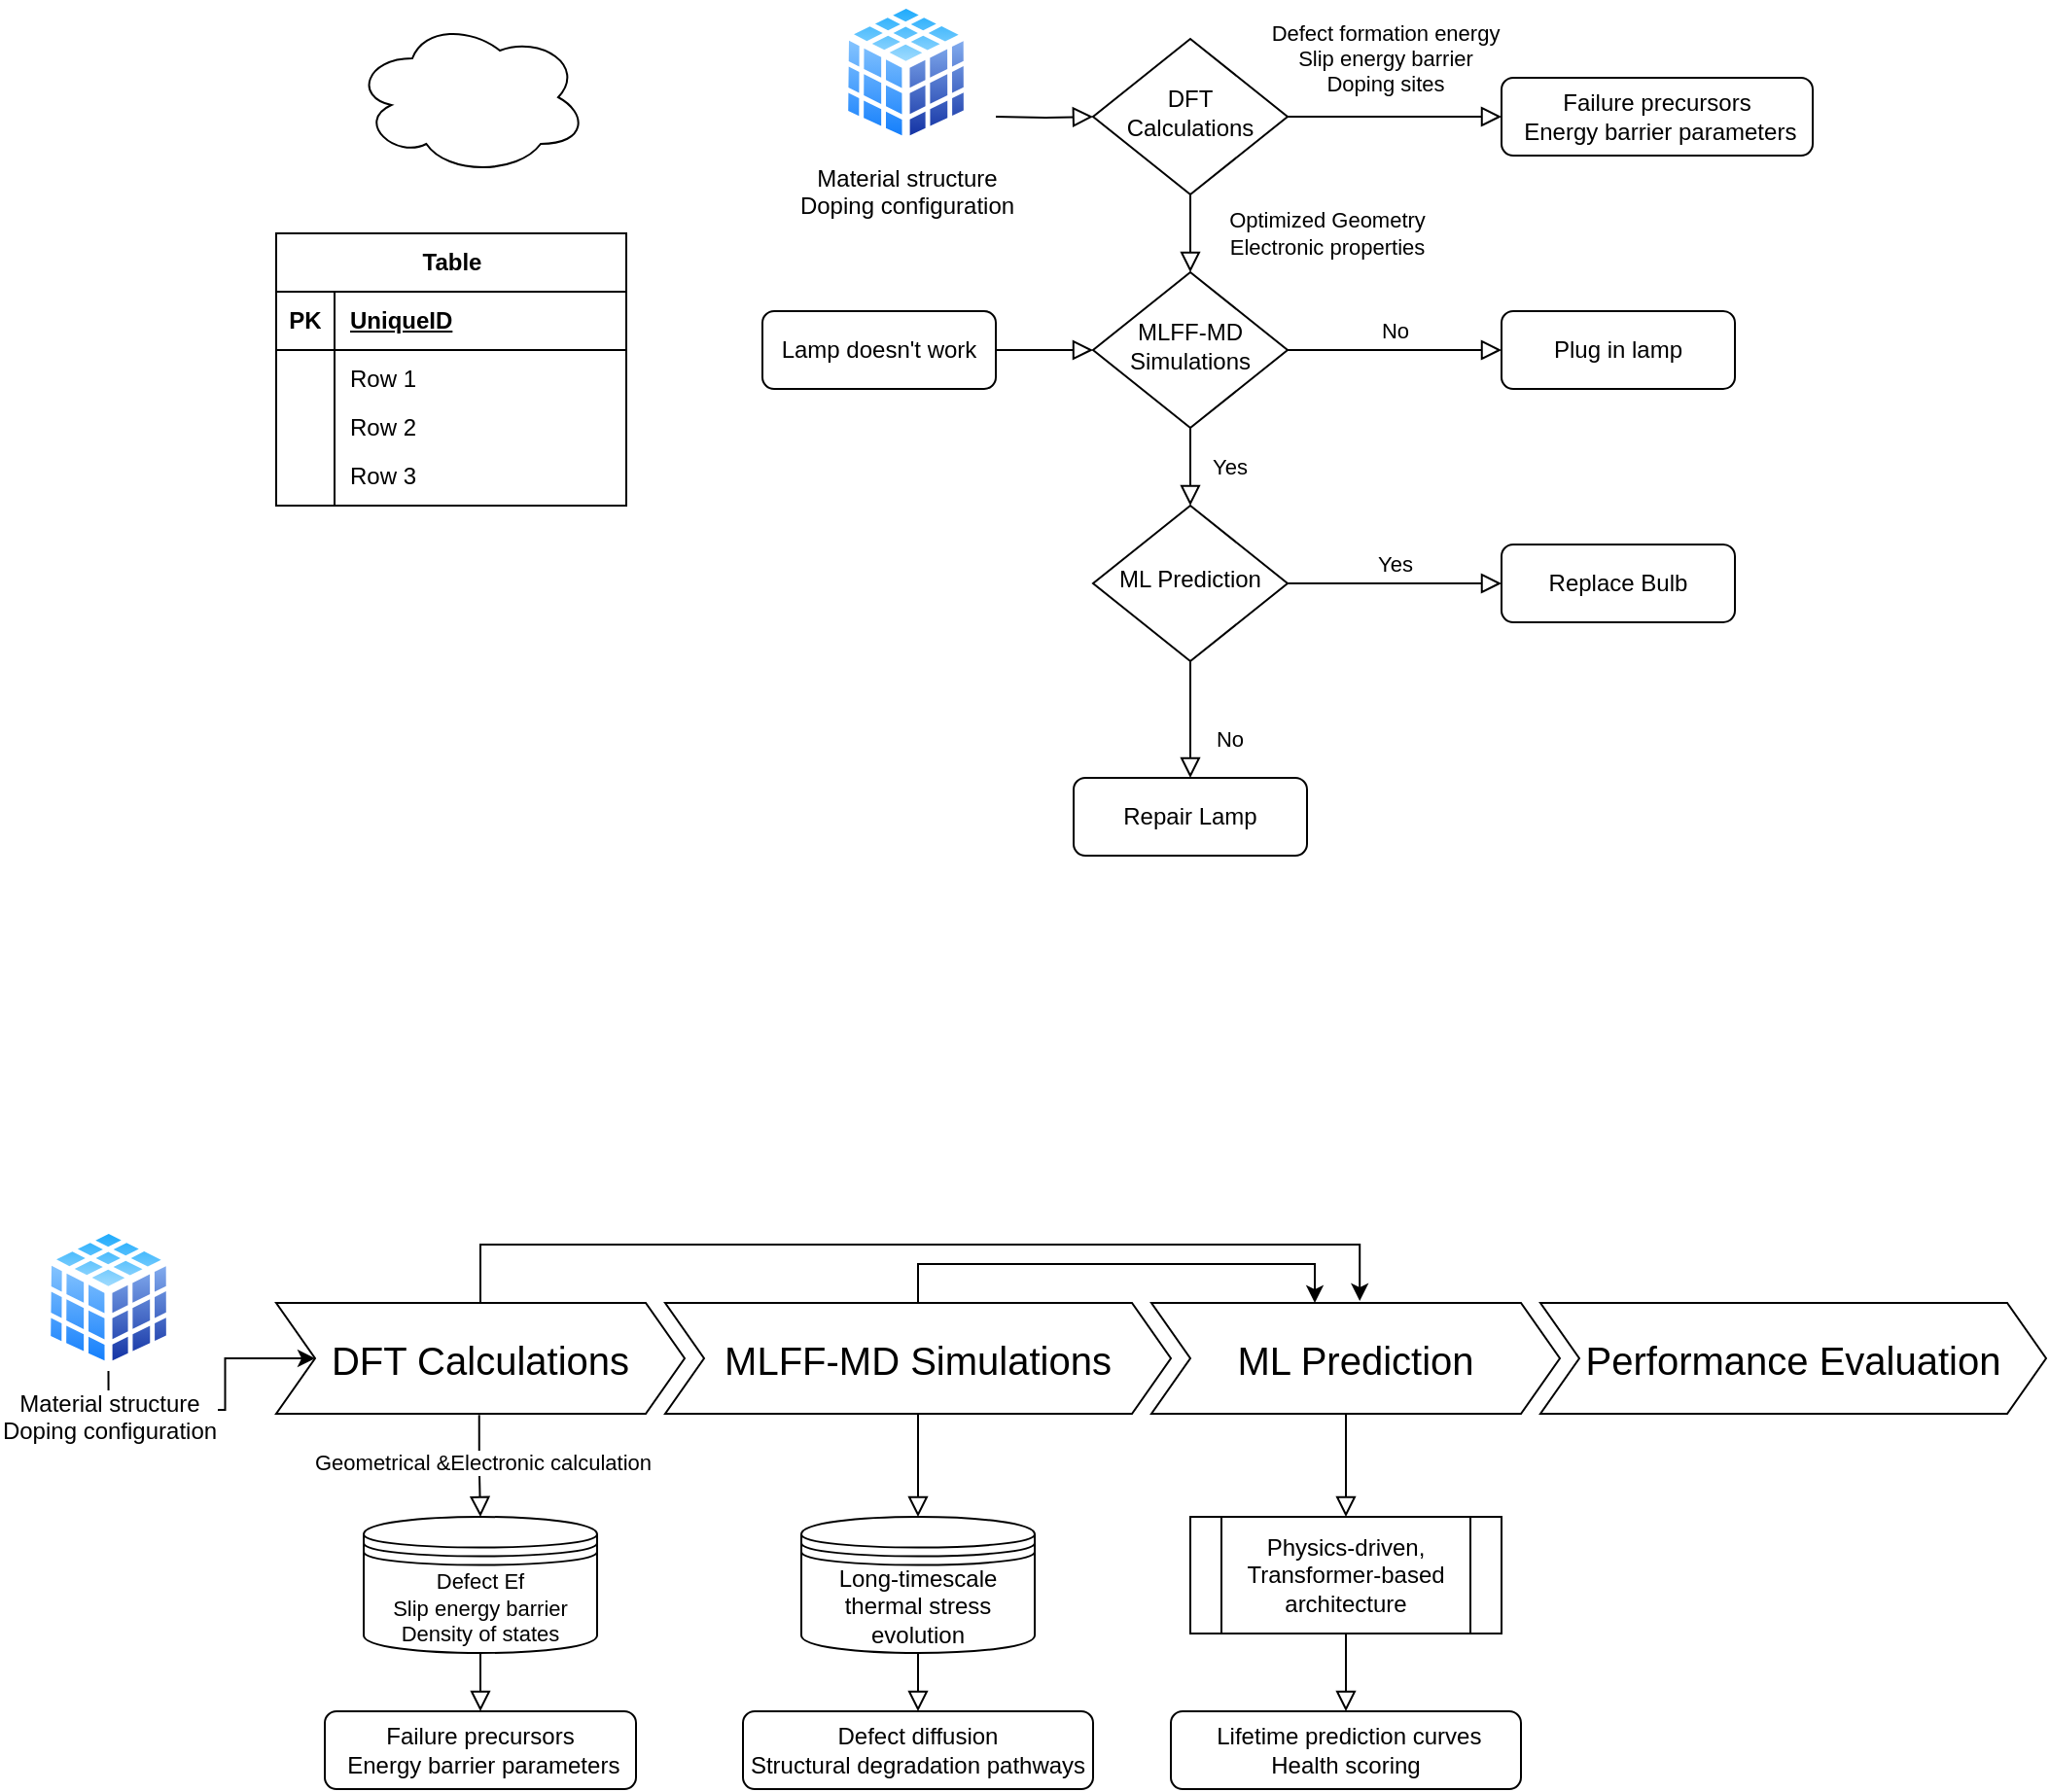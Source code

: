 <mxfile version="27.0.5">
  <diagram id="C5RBs43oDa-KdzZeNtuy" name="Page-1">
    <mxGraphModel dx="2040" dy="632" grid="1" gridSize="10" guides="1" tooltips="1" connect="1" arrows="1" fold="1" page="1" pageScale="1" pageWidth="827" pageHeight="1169" math="0" shadow="0">
      <root>
        <mxCell id="WIyWlLk6GJQsqaUBKTNV-0" />
        <mxCell id="WIyWlLk6GJQsqaUBKTNV-1" parent="WIyWlLk6GJQsqaUBKTNV-0" />
        <mxCell id="WIyWlLk6GJQsqaUBKTNV-2" value="" style="rounded=0;html=1;jettySize=auto;orthogonalLoop=1;fontSize=11;endArrow=block;endFill=0;endSize=8;strokeWidth=1;shadow=0;labelBackgroundColor=none;edgeStyle=orthogonalEdgeStyle;" parent="WIyWlLk6GJQsqaUBKTNV-1" source="WIyWlLk6GJQsqaUBKTNV-3" target="WIyWlLk6GJQsqaUBKTNV-6" edge="1">
          <mxGeometry relative="1" as="geometry" />
        </mxCell>
        <mxCell id="WIyWlLk6GJQsqaUBKTNV-3" value="Lamp doesn&#39;t work" style="rounded=1;whiteSpace=wrap;html=1;fontSize=12;glass=0;strokeWidth=1;shadow=0;" parent="WIyWlLk6GJQsqaUBKTNV-1" vertex="1">
          <mxGeometry x="170" y="290" width="120" height="40" as="geometry" />
        </mxCell>
        <mxCell id="WIyWlLk6GJQsqaUBKTNV-4" value="Yes" style="rounded=0;html=1;jettySize=auto;orthogonalLoop=1;fontSize=11;endArrow=block;endFill=0;endSize=8;strokeWidth=1;shadow=0;labelBackgroundColor=none;edgeStyle=orthogonalEdgeStyle;" parent="WIyWlLk6GJQsqaUBKTNV-1" source="WIyWlLk6GJQsqaUBKTNV-6" target="WIyWlLk6GJQsqaUBKTNV-10" edge="1">
          <mxGeometry y="20" relative="1" as="geometry">
            <mxPoint as="offset" />
          </mxGeometry>
        </mxCell>
        <mxCell id="WIyWlLk6GJQsqaUBKTNV-5" value="No" style="edgeStyle=orthogonalEdgeStyle;rounded=0;html=1;jettySize=auto;orthogonalLoop=1;fontSize=11;endArrow=block;endFill=0;endSize=8;strokeWidth=1;shadow=0;labelBackgroundColor=none;" parent="WIyWlLk6GJQsqaUBKTNV-1" source="WIyWlLk6GJQsqaUBKTNV-6" target="WIyWlLk6GJQsqaUBKTNV-7" edge="1">
          <mxGeometry y="10" relative="1" as="geometry">
            <mxPoint as="offset" />
          </mxGeometry>
        </mxCell>
        <mxCell id="WIyWlLk6GJQsqaUBKTNV-6" value="MLFF-MD Simulations" style="rhombus;whiteSpace=wrap;html=1;shadow=0;fontFamily=Helvetica;fontSize=12;align=center;strokeWidth=1;spacing=6;spacingTop=-4;" parent="WIyWlLk6GJQsqaUBKTNV-1" vertex="1">
          <mxGeometry x="340" y="270" width="100" height="80" as="geometry" />
        </mxCell>
        <mxCell id="WIyWlLk6GJQsqaUBKTNV-7" value="Plug in lamp" style="rounded=1;whiteSpace=wrap;html=1;fontSize=12;glass=0;strokeWidth=1;shadow=0;" parent="WIyWlLk6GJQsqaUBKTNV-1" vertex="1">
          <mxGeometry x="550" y="290" width="120" height="40" as="geometry" />
        </mxCell>
        <mxCell id="WIyWlLk6GJQsqaUBKTNV-8" value="No" style="rounded=0;html=1;jettySize=auto;orthogonalLoop=1;fontSize=11;endArrow=block;endFill=0;endSize=8;strokeWidth=1;shadow=0;labelBackgroundColor=none;edgeStyle=orthogonalEdgeStyle;" parent="WIyWlLk6GJQsqaUBKTNV-1" source="WIyWlLk6GJQsqaUBKTNV-10" target="WIyWlLk6GJQsqaUBKTNV-11" edge="1">
          <mxGeometry x="0.333" y="20" relative="1" as="geometry">
            <mxPoint as="offset" />
          </mxGeometry>
        </mxCell>
        <mxCell id="WIyWlLk6GJQsqaUBKTNV-9" value="Yes" style="edgeStyle=orthogonalEdgeStyle;rounded=0;html=1;jettySize=auto;orthogonalLoop=1;fontSize=11;endArrow=block;endFill=0;endSize=8;strokeWidth=1;shadow=0;labelBackgroundColor=none;" parent="WIyWlLk6GJQsqaUBKTNV-1" source="WIyWlLk6GJQsqaUBKTNV-10" target="WIyWlLk6GJQsqaUBKTNV-12" edge="1">
          <mxGeometry y="10" relative="1" as="geometry">
            <mxPoint as="offset" />
          </mxGeometry>
        </mxCell>
        <mxCell id="WIyWlLk6GJQsqaUBKTNV-10" value="ML Prediction" style="rhombus;whiteSpace=wrap;html=1;shadow=0;fontFamily=Helvetica;fontSize=12;align=center;strokeWidth=1;spacing=6;spacingTop=-4;" parent="WIyWlLk6GJQsqaUBKTNV-1" vertex="1">
          <mxGeometry x="340" y="390" width="100" height="80" as="geometry" />
        </mxCell>
        <mxCell id="WIyWlLk6GJQsqaUBKTNV-11" value="Repair Lamp" style="rounded=1;whiteSpace=wrap;html=1;fontSize=12;glass=0;strokeWidth=1;shadow=0;" parent="WIyWlLk6GJQsqaUBKTNV-1" vertex="1">
          <mxGeometry x="330" y="530" width="120" height="40" as="geometry" />
        </mxCell>
        <mxCell id="WIyWlLk6GJQsqaUBKTNV-12" value="Replace Bulb" style="rounded=1;whiteSpace=wrap;html=1;fontSize=12;glass=0;strokeWidth=1;shadow=0;" parent="WIyWlLk6GJQsqaUBKTNV-1" vertex="1">
          <mxGeometry x="550" y="410" width="120" height="40" as="geometry" />
        </mxCell>
        <mxCell id="RKELjy00JnP6tt6JpdnI-0" value="" style="rounded=0;html=1;jettySize=auto;orthogonalLoop=1;fontSize=11;endArrow=block;endFill=0;endSize=8;strokeWidth=1;shadow=0;labelBackgroundColor=none;edgeStyle=orthogonalEdgeStyle;" edge="1" parent="WIyWlLk6GJQsqaUBKTNV-1" target="RKELjy00JnP6tt6JpdnI-4">
          <mxGeometry relative="1" as="geometry">
            <mxPoint x="290" y="190" as="sourcePoint" />
          </mxGeometry>
        </mxCell>
        <mxCell id="RKELjy00JnP6tt6JpdnI-2" value="&amp;nbsp;Optimized Geometry&amp;nbsp;&lt;div&gt;Electronic properties&lt;/div&gt;" style="rounded=0;html=1;jettySize=auto;orthogonalLoop=1;fontSize=11;endArrow=block;endFill=0;endSize=8;strokeWidth=1;shadow=0;labelBackgroundColor=none;edgeStyle=orthogonalEdgeStyle;" edge="1" parent="WIyWlLk6GJQsqaUBKTNV-1" source="RKELjy00JnP6tt6JpdnI-4">
          <mxGeometry x="0.012" y="70" relative="1" as="geometry">
            <mxPoint y="-2" as="offset" />
            <mxPoint x="390" y="270" as="targetPoint" />
          </mxGeometry>
        </mxCell>
        <mxCell id="RKELjy00JnP6tt6JpdnI-3" value="Defect formation energy&lt;div&gt;Slip energy barrier&lt;/div&gt;&lt;div&gt;Doping sites&lt;/div&gt;" style="edgeStyle=orthogonalEdgeStyle;rounded=0;html=1;jettySize=auto;orthogonalLoop=1;fontSize=11;endArrow=block;endFill=0;endSize=8;strokeWidth=1;shadow=0;labelBackgroundColor=none;" edge="1" parent="WIyWlLk6GJQsqaUBKTNV-1" source="RKELjy00JnP6tt6JpdnI-4" target="RKELjy00JnP6tt6JpdnI-5">
          <mxGeometry x="-0.091" y="30" relative="1" as="geometry">
            <mxPoint as="offset" />
          </mxGeometry>
        </mxCell>
        <mxCell id="RKELjy00JnP6tt6JpdnI-4" value="DFT Calculations" style="rhombus;whiteSpace=wrap;html=1;shadow=0;fontFamily=Helvetica;fontSize=12;align=center;strokeWidth=1;spacing=6;spacingTop=-4;" vertex="1" parent="WIyWlLk6GJQsqaUBKTNV-1">
          <mxGeometry x="340" y="150" width="100" height="80" as="geometry" />
        </mxCell>
        <mxCell id="RKELjy00JnP6tt6JpdnI-5" value="Failure precursors&lt;div&gt;&amp;nbsp;Energy barrier parameters&lt;/div&gt;" style="rounded=1;whiteSpace=wrap;html=1;fontSize=12;glass=0;strokeWidth=1;shadow=0;" vertex="1" parent="WIyWlLk6GJQsqaUBKTNV-1">
          <mxGeometry x="550" y="170" width="160" height="40" as="geometry" />
        </mxCell>
        <mxCell id="RKELjy00JnP6tt6JpdnI-6" value="" style="ellipse;shape=cloud;whiteSpace=wrap;html=1;" vertex="1" parent="WIyWlLk6GJQsqaUBKTNV-1">
          <mxGeometry x="-40" y="140" width="120" height="80" as="geometry" />
        </mxCell>
        <mxCell id="RKELjy00JnP6tt6JpdnI-7" value="Material structure&lt;div&gt;Doping configuration&lt;/div&gt;" style="image;aspect=fixed;perimeter=ellipsePerimeter;html=1;align=center;shadow=0;dashed=0;spacingTop=3;image=img/lib/active_directory/database_cube.svg;" vertex="1" parent="WIyWlLk6GJQsqaUBKTNV-1">
          <mxGeometry x="210" y="130" width="67.5" height="75" as="geometry" />
        </mxCell>
        <mxCell id="RKELjy00JnP6tt6JpdnI-8" value="Table" style="shape=table;startSize=30;container=1;collapsible=1;childLayout=tableLayout;fixedRows=1;rowLines=0;fontStyle=1;align=center;resizeLast=1;html=1;" vertex="1" parent="WIyWlLk6GJQsqaUBKTNV-1">
          <mxGeometry x="-80" y="250" width="180" height="140" as="geometry" />
        </mxCell>
        <mxCell id="RKELjy00JnP6tt6JpdnI-9" value="" style="shape=tableRow;horizontal=0;startSize=0;swimlaneHead=0;swimlaneBody=0;fillColor=none;collapsible=0;dropTarget=0;points=[[0,0.5],[1,0.5]];portConstraint=eastwest;top=0;left=0;right=0;bottom=1;" vertex="1" parent="RKELjy00JnP6tt6JpdnI-8">
          <mxGeometry y="30" width="180" height="30" as="geometry" />
        </mxCell>
        <mxCell id="RKELjy00JnP6tt6JpdnI-10" value="PK" style="shape=partialRectangle;connectable=0;fillColor=none;top=0;left=0;bottom=0;right=0;fontStyle=1;overflow=hidden;whiteSpace=wrap;html=1;" vertex="1" parent="RKELjy00JnP6tt6JpdnI-9">
          <mxGeometry width="30" height="30" as="geometry">
            <mxRectangle width="30" height="30" as="alternateBounds" />
          </mxGeometry>
        </mxCell>
        <mxCell id="RKELjy00JnP6tt6JpdnI-11" value="UniqueID" style="shape=partialRectangle;connectable=0;fillColor=none;top=0;left=0;bottom=0;right=0;align=left;spacingLeft=6;fontStyle=5;overflow=hidden;whiteSpace=wrap;html=1;" vertex="1" parent="RKELjy00JnP6tt6JpdnI-9">
          <mxGeometry x="30" width="150" height="30" as="geometry">
            <mxRectangle width="150" height="30" as="alternateBounds" />
          </mxGeometry>
        </mxCell>
        <mxCell id="RKELjy00JnP6tt6JpdnI-12" value="" style="shape=tableRow;horizontal=0;startSize=0;swimlaneHead=0;swimlaneBody=0;fillColor=none;collapsible=0;dropTarget=0;points=[[0,0.5],[1,0.5]];portConstraint=eastwest;top=0;left=0;right=0;bottom=0;" vertex="1" parent="RKELjy00JnP6tt6JpdnI-8">
          <mxGeometry y="60" width="180" height="30" as="geometry" />
        </mxCell>
        <mxCell id="RKELjy00JnP6tt6JpdnI-13" value="" style="shape=partialRectangle;connectable=0;fillColor=none;top=0;left=0;bottom=0;right=0;editable=1;overflow=hidden;whiteSpace=wrap;html=1;" vertex="1" parent="RKELjy00JnP6tt6JpdnI-12">
          <mxGeometry width="30" height="30" as="geometry">
            <mxRectangle width="30" height="30" as="alternateBounds" />
          </mxGeometry>
        </mxCell>
        <mxCell id="RKELjy00JnP6tt6JpdnI-14" value="Row 1" style="shape=partialRectangle;connectable=0;fillColor=none;top=0;left=0;bottom=0;right=0;align=left;spacingLeft=6;overflow=hidden;whiteSpace=wrap;html=1;" vertex="1" parent="RKELjy00JnP6tt6JpdnI-12">
          <mxGeometry x="30" width="150" height="30" as="geometry">
            <mxRectangle width="150" height="30" as="alternateBounds" />
          </mxGeometry>
        </mxCell>
        <mxCell id="RKELjy00JnP6tt6JpdnI-15" value="" style="shape=tableRow;horizontal=0;startSize=0;swimlaneHead=0;swimlaneBody=0;fillColor=none;collapsible=0;dropTarget=0;points=[[0,0.5],[1,0.5]];portConstraint=eastwest;top=0;left=0;right=0;bottom=0;" vertex="1" parent="RKELjy00JnP6tt6JpdnI-8">
          <mxGeometry y="90" width="180" height="20" as="geometry" />
        </mxCell>
        <mxCell id="RKELjy00JnP6tt6JpdnI-16" value="" style="shape=partialRectangle;connectable=0;fillColor=none;top=0;left=0;bottom=0;right=0;editable=1;overflow=hidden;whiteSpace=wrap;html=1;" vertex="1" parent="RKELjy00JnP6tt6JpdnI-15">
          <mxGeometry width="30" height="20" as="geometry">
            <mxRectangle width="30" height="20" as="alternateBounds" />
          </mxGeometry>
        </mxCell>
        <mxCell id="RKELjy00JnP6tt6JpdnI-17" value="Row 2" style="shape=partialRectangle;connectable=0;fillColor=none;top=0;left=0;bottom=0;right=0;align=left;spacingLeft=6;overflow=hidden;whiteSpace=wrap;html=1;" vertex="1" parent="RKELjy00JnP6tt6JpdnI-15">
          <mxGeometry x="30" width="150" height="20" as="geometry">
            <mxRectangle width="150" height="20" as="alternateBounds" />
          </mxGeometry>
        </mxCell>
        <mxCell id="RKELjy00JnP6tt6JpdnI-18" value="" style="shape=tableRow;horizontal=0;startSize=0;swimlaneHead=0;swimlaneBody=0;fillColor=none;collapsible=0;dropTarget=0;points=[[0,0.5],[1,0.5]];portConstraint=eastwest;top=0;left=0;right=0;bottom=0;" vertex="1" parent="RKELjy00JnP6tt6JpdnI-8">
          <mxGeometry y="110" width="180" height="30" as="geometry" />
        </mxCell>
        <mxCell id="RKELjy00JnP6tt6JpdnI-19" value="" style="shape=partialRectangle;connectable=0;fillColor=none;top=0;left=0;bottom=0;right=0;editable=1;overflow=hidden;whiteSpace=wrap;html=1;" vertex="1" parent="RKELjy00JnP6tt6JpdnI-18">
          <mxGeometry width="30" height="30" as="geometry">
            <mxRectangle width="30" height="30" as="alternateBounds" />
          </mxGeometry>
        </mxCell>
        <mxCell id="RKELjy00JnP6tt6JpdnI-20" value="Row 3" style="shape=partialRectangle;connectable=0;fillColor=none;top=0;left=0;bottom=0;right=0;align=left;spacingLeft=6;overflow=hidden;whiteSpace=wrap;html=1;" vertex="1" parent="RKELjy00JnP6tt6JpdnI-18">
          <mxGeometry x="30" width="150" height="30" as="geometry">
            <mxRectangle width="150" height="30" as="alternateBounds" />
          </mxGeometry>
        </mxCell>
        <mxCell id="RKELjy00JnP6tt6JpdnI-26" value="DFT Calculations" style="shape=step;perimeter=stepPerimeter;fixedSize=1;points=[];whiteSpace=wrap;html=1;fontSize=20;" vertex="1" parent="WIyWlLk6GJQsqaUBKTNV-1">
          <mxGeometry x="-80" y="800" width="210" height="57" as="geometry" />
        </mxCell>
        <mxCell id="RKELjy00JnP6tt6JpdnI-27" value="MLFF-MD Simulations" style="shape=step;perimeter=stepPerimeter;fixedSize=1;points=[];whiteSpace=wrap;html=1;fontSize=20;" vertex="1" parent="WIyWlLk6GJQsqaUBKTNV-1">
          <mxGeometry x="120" y="800" width="260" height="57" as="geometry" />
        </mxCell>
        <mxCell id="RKELjy00JnP6tt6JpdnI-29" value="ML Prediction" style="shape=step;perimeter=stepPerimeter;fixedSize=1;points=[];whiteSpace=wrap;html=1;fontSize=20;" vertex="1" parent="WIyWlLk6GJQsqaUBKTNV-1">
          <mxGeometry x="370" y="800" width="210" height="57" as="geometry" />
        </mxCell>
        <mxCell id="RKELjy00JnP6tt6JpdnI-28" value="Performance Evaluation" style="shape=step;perimeter=stepPerimeter;fixedSize=1;points=[];whiteSpace=wrap;html=1;fontSize=20;" vertex="1" parent="WIyWlLk6GJQsqaUBKTNV-1">
          <mxGeometry x="570" y="800" width="260" height="57" as="geometry" />
        </mxCell>
        <mxCell id="RKELjy00JnP6tt6JpdnI-33" style="edgeStyle=orthogonalEdgeStyle;rounded=0;orthogonalLoop=1;jettySize=auto;html=1;exitX=0.5;exitY=1;exitDx=0;exitDy=0;" edge="1" parent="WIyWlLk6GJQsqaUBKTNV-1" source="RKELjy00JnP6tt6JpdnI-32" target="RKELjy00JnP6tt6JpdnI-26">
          <mxGeometry relative="1" as="geometry" />
        </mxCell>
        <mxCell id="RKELjy00JnP6tt6JpdnI-32" value="Material structure&lt;div&gt;Doping configuration&lt;/div&gt;" style="image;aspect=fixed;perimeter=ellipsePerimeter;html=1;align=center;shadow=0;dashed=0;spacingTop=3;image=img/lib/active_directory/database_cube.svg;" vertex="1" parent="WIyWlLk6GJQsqaUBKTNV-1">
          <mxGeometry x="-200" y="760" width="67.5" height="75" as="geometry" />
        </mxCell>
        <mxCell id="RKELjy00JnP6tt6JpdnI-34" value="" style="edgeStyle=orthogonalEdgeStyle;rounded=0;html=1;jettySize=auto;orthogonalLoop=1;fontSize=11;endArrow=block;endFill=0;endSize=8;strokeWidth=1;shadow=0;labelBackgroundColor=none;" edge="1" parent="WIyWlLk6GJQsqaUBKTNV-1" target="RKELjy00JnP6tt6JpdnI-35" source="RKELjy00JnP6tt6JpdnI-36">
          <mxGeometry x="0.004" y="70" relative="1" as="geometry">
            <mxPoint y="6" as="offset" />
            <mxPoint x="25" y="880" as="sourcePoint" />
          </mxGeometry>
        </mxCell>
        <mxCell id="RKELjy00JnP6tt6JpdnI-35" value="Failure precursors&lt;div&gt;&amp;nbsp;Energy barrier parameters&lt;/div&gt;" style="rounded=1;whiteSpace=wrap;html=1;fontSize=12;glass=0;strokeWidth=1;shadow=0;" vertex="1" parent="WIyWlLk6GJQsqaUBKTNV-1">
          <mxGeometry x="-55" y="1010" width="160" height="40" as="geometry" />
        </mxCell>
        <mxCell id="RKELjy00JnP6tt6JpdnI-37" value="" style="edgeStyle=orthogonalEdgeStyle;rounded=0;html=1;jettySize=auto;orthogonalLoop=1;fontSize=11;endArrow=block;endFill=0;endSize=8;strokeWidth=1;shadow=0;labelBackgroundColor=none;exitX=0.497;exitY=1.012;exitDx=0;exitDy=0;exitPerimeter=0;" edge="1" parent="WIyWlLk6GJQsqaUBKTNV-1" source="RKELjy00JnP6tt6JpdnI-26" target="RKELjy00JnP6tt6JpdnI-36">
          <mxGeometry x="0.004" y="70" relative="1" as="geometry">
            <mxPoint y="6" as="offset" />
            <mxPoint x="25" y="860" as="sourcePoint" />
            <mxPoint x="25" y="990" as="targetPoint" />
          </mxGeometry>
        </mxCell>
        <mxCell id="RKELjy00JnP6tt6JpdnI-42" value="Geometrical &amp;amp;Electronic calculation" style="edgeLabel;html=1;align=center;verticalAlign=middle;resizable=0;points=[];" vertex="1" connectable="0" parent="RKELjy00JnP6tt6JpdnI-37">
          <mxGeometry x="-0.081" y="1" relative="1" as="geometry">
            <mxPoint as="offset" />
          </mxGeometry>
        </mxCell>
        <mxCell id="RKELjy00JnP6tt6JpdnI-36" value="&lt;span style=&quot;font-size: 11px; text-wrap-mode: nowrap;&quot;&gt;Defect Ef&lt;/span&gt;&lt;div style=&quot;font-size: 11px; text-wrap-mode: nowrap;&quot;&gt;Slip energy barrier&lt;/div&gt;&lt;div style=&quot;font-size: 11px; text-wrap-mode: nowrap;&quot;&gt;Density of states&lt;/div&gt;" style="shape=datastore;whiteSpace=wrap;html=1;" vertex="1" parent="WIyWlLk6GJQsqaUBKTNV-1">
          <mxGeometry x="-35" y="910" width="120" height="70" as="geometry" />
        </mxCell>
        <mxCell id="RKELjy00JnP6tt6JpdnI-38" value="" style="edgeStyle=orthogonalEdgeStyle;rounded=0;html=1;jettySize=auto;orthogonalLoop=1;fontSize=11;endArrow=block;endFill=0;endSize=8;strokeWidth=1;shadow=0;labelBackgroundColor=none;" edge="1" parent="WIyWlLk6GJQsqaUBKTNV-1" source="RKELjy00JnP6tt6JpdnI-41" target="RKELjy00JnP6tt6JpdnI-39">
          <mxGeometry x="0.004" y="70" relative="1" as="geometry">
            <mxPoint y="6" as="offset" />
            <mxPoint x="250" y="880" as="sourcePoint" />
          </mxGeometry>
        </mxCell>
        <mxCell id="RKELjy00JnP6tt6JpdnI-39" value="Defect diffusion&lt;div&gt;Structural degradation pathways&lt;/div&gt;" style="rounded=1;whiteSpace=wrap;html=1;fontSize=12;glass=0;strokeWidth=1;shadow=0;" vertex="1" parent="WIyWlLk6GJQsqaUBKTNV-1">
          <mxGeometry x="160" y="1010" width="180" height="40" as="geometry" />
        </mxCell>
        <mxCell id="RKELjy00JnP6tt6JpdnI-40" value="" style="edgeStyle=orthogonalEdgeStyle;rounded=0;html=1;jettySize=auto;orthogonalLoop=1;fontSize=11;endArrow=block;endFill=0;endSize=8;strokeWidth=1;shadow=0;labelBackgroundColor=none;" edge="1" parent="WIyWlLk6GJQsqaUBKTNV-1" target="RKELjy00JnP6tt6JpdnI-41" source="RKELjy00JnP6tt6JpdnI-27">
          <mxGeometry x="0.004" y="70" relative="1" as="geometry">
            <mxPoint y="6" as="offset" />
            <mxPoint x="250" y="860" as="sourcePoint" />
            <mxPoint x="250" y="990" as="targetPoint" />
          </mxGeometry>
        </mxCell>
        <mxCell id="RKELjy00JnP6tt6JpdnI-41" value="Long-timescale thermal stress evolution" style="shape=datastore;whiteSpace=wrap;html=1;" vertex="1" parent="WIyWlLk6GJQsqaUBKTNV-1">
          <mxGeometry x="190" y="910" width="120" height="70" as="geometry" />
        </mxCell>
        <mxCell id="RKELjy00JnP6tt6JpdnI-48" style="edgeStyle=orthogonalEdgeStyle;rounded=0;orthogonalLoop=1;jettySize=auto;html=1;entryX=0.51;entryY=-0.018;entryDx=0;entryDy=0;entryPerimeter=0;" edge="1" parent="WIyWlLk6GJQsqaUBKTNV-1" source="RKELjy00JnP6tt6JpdnI-26" target="RKELjy00JnP6tt6JpdnI-29">
          <mxGeometry relative="1" as="geometry">
            <Array as="points">
              <mxPoint x="25" y="770" />
              <mxPoint x="477" y="770" />
            </Array>
          </mxGeometry>
        </mxCell>
        <mxCell id="RKELjy00JnP6tt6JpdnI-49" style="edgeStyle=orthogonalEdgeStyle;rounded=0;orthogonalLoop=1;jettySize=auto;html=1;entryX=0.4;entryY=0;entryDx=0;entryDy=0;entryPerimeter=0;" edge="1" parent="WIyWlLk6GJQsqaUBKTNV-1" source="RKELjy00JnP6tt6JpdnI-27" target="RKELjy00JnP6tt6JpdnI-29">
          <mxGeometry relative="1" as="geometry" />
        </mxCell>
        <mxCell id="RKELjy00JnP6tt6JpdnI-50" value="" style="edgeStyle=orthogonalEdgeStyle;rounded=0;html=1;jettySize=auto;orthogonalLoop=1;fontSize=11;endArrow=block;endFill=0;endSize=8;strokeWidth=1;shadow=0;labelBackgroundColor=none;exitX=0.5;exitY=1;exitDx=0;exitDy=0;" edge="1" parent="WIyWlLk6GJQsqaUBKTNV-1" source="RKELjy00JnP6tt6JpdnI-54" target="RKELjy00JnP6tt6JpdnI-51">
          <mxGeometry x="0.004" y="70" relative="1" as="geometry">
            <mxPoint y="6" as="offset" />
            <mxPoint x="470" y="980" as="sourcePoint" />
          </mxGeometry>
        </mxCell>
        <mxCell id="RKELjy00JnP6tt6JpdnI-51" value="&amp;nbsp;Lifetime prediction curves&lt;div&gt;Health scoring&lt;/div&gt;" style="rounded=1;whiteSpace=wrap;html=1;fontSize=12;glass=0;strokeWidth=1;shadow=0;" vertex="1" parent="WIyWlLk6GJQsqaUBKTNV-1">
          <mxGeometry x="380" y="1010" width="180" height="40" as="geometry" />
        </mxCell>
        <mxCell id="RKELjy00JnP6tt6JpdnI-52" value="" style="edgeStyle=orthogonalEdgeStyle;rounded=0;html=1;jettySize=auto;orthogonalLoop=1;fontSize=11;endArrow=block;endFill=0;endSize=8;strokeWidth=1;shadow=0;labelBackgroundColor=none;" edge="1" parent="WIyWlLk6GJQsqaUBKTNV-1">
          <mxGeometry x="0.004" y="70" relative="1" as="geometry">
            <mxPoint y="6" as="offset" />
            <mxPoint x="470" y="857" as="sourcePoint" />
            <mxPoint x="470" y="910" as="targetPoint" />
          </mxGeometry>
        </mxCell>
        <mxCell id="RKELjy00JnP6tt6JpdnI-54" value="Physics-driven, Transformer-based architecture" style="shape=process;whiteSpace=wrap;html=1;backgroundOutline=1;" vertex="1" parent="WIyWlLk6GJQsqaUBKTNV-1">
          <mxGeometry x="390" y="910" width="160" height="60" as="geometry" />
        </mxCell>
      </root>
    </mxGraphModel>
  </diagram>
</mxfile>
